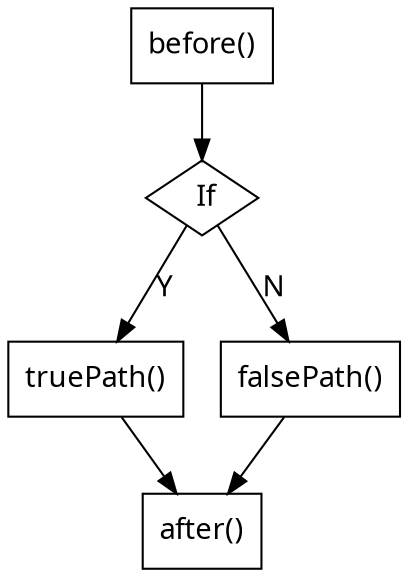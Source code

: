 digraph G_2 {
  node [
    shape = rect;
    fontname = "Handlee";
  ]
  edge [
    fontname = "Handlee";
  ]
  bgcolor = transparent;
  fontname = "Handlee";
  compound = true;
  s_60_2 [
    class = "methodInvocation";
    label = "before()";
    fillcolor = white;
    style = filled;
  ];
  if_61 [
    class = "if";
    label = " If";
    fillcolor = white;
    shape = diamond;
    style = filled;
  ];
  s_62_2 [
    class = "methodInvocation";
    label = "truePath()";
    fillcolor = white;
    style = filled;
  ];
  s_64_2 [
    class = "methodInvocation";
    label = "falsePath()";
    fillcolor = white;
    style = filled;
  ];
  s_66_2 [
    class = "methodInvocation";
    label = "after()";
    fillcolor = white;
    style = filled;
  ];
  s_60_2 -> if_61;
  if_61 -> s_62_2 [
    label="Y";
  ];
  if_61 -> s_64_2 [
    label="N";
  ];
  s_62_2 -> s_66_2;
  s_64_2 -> s_66_2;

}

